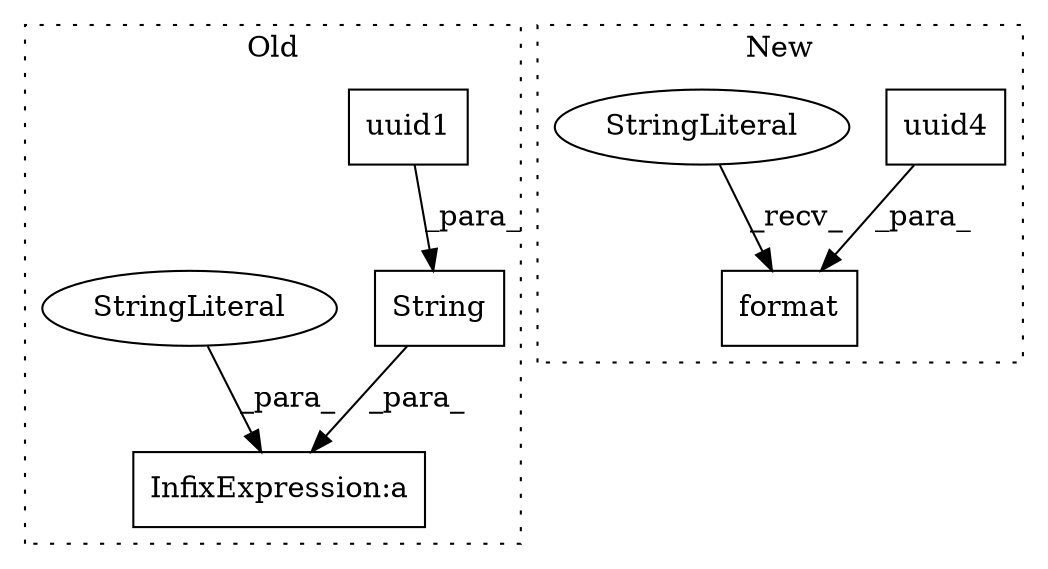 digraph G {
subgraph cluster0 {
1 [label="uuid1" a="32" s="568" l="7" shape="box"];
4 [label="String" a="32" s="556,575" l="7,1" shape="box"];
6 [label="InfixExpression:a" a="27" s="553" l="3" shape="box"];
7 [label="StringLiteral" a="45" s="527" l="26" shape="ellipse"];
label = "Old";
style="dotted";
}
subgraph cluster1 {
2 [label="uuid4" a="32" s="548" l="7" shape="box"];
3 [label="format" a="32" s="536,555" l="7,1" shape="box"];
5 [label="StringLiteral" a="45" s="526" l="9" shape="ellipse"];
label = "New";
style="dotted";
}
1 -> 4 [label="_para_"];
2 -> 3 [label="_para_"];
4 -> 6 [label="_para_"];
5 -> 3 [label="_recv_"];
7 -> 6 [label="_para_"];
}
